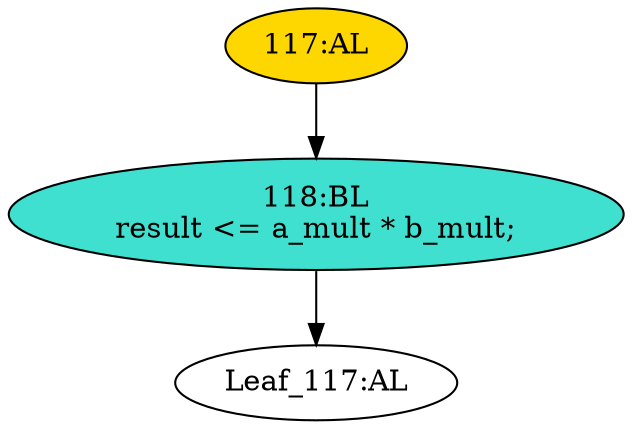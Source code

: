 strict digraph "" {
	node [label="\N"];
	"117:AL"	 [ast="<pyverilog.vparser.ast.Always object at 0x7f2a7b14b0d0>",
		clk_sens=False,
		fillcolor=gold,
		label="117:AL",
		sens="['a_mult', 'b_mult']",
		statements="[]",
		style=filled,
		typ=Always,
		use_var="['a_mult', 'b_mult']"];
	"118:BL"	 [ast="<pyverilog.vparser.ast.Block object at 0x7f2a7b14b090>",
		fillcolor=turquoise,
		label="118:BL
result <= a_mult * b_mult;",
		statements="[<pyverilog.vparser.ast.NonblockingSubstitution object at 0x7f2a7b13ac10>]",
		style=filled,
		typ=Block];
	"117:AL" -> "118:BL"	 [cond="[]",
		lineno=None];
	"Leaf_117:AL"	 [def_var="['result']",
		label="Leaf_117:AL"];
	"118:BL" -> "Leaf_117:AL"	 [cond="[]",
		lineno=None];
}
